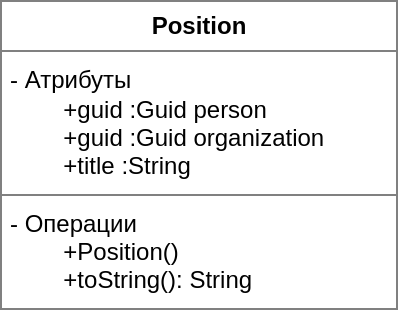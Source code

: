 <mxfile version="15.5.4" type="embed"><diagram name="Страница — 1" id="tbOIxJSjf98ErPQlKuzX"><mxGraphModel dx="899" dy="549" grid="1" gridSize="10" guides="1" tooltips="1" connect="1" arrows="1" fold="1" page="1" pageScale="1" pageWidth="850" pageHeight="1100" math="0" shadow="0"><root><mxCell id="0"/><mxCell id="1" parent="0"/><mxCell id="9" value="&lt;table border=&quot;1&quot; width=&quot;100%&quot; height=&quot;100%&quot; cellpadding=&quot;4&quot; style=&quot;width:100%;height:100%;border-collapse:collapse;&quot;&gt;&lt;tbody&gt;&lt;tr&gt;&lt;th align=&quot;center&quot;&gt;&lt;b&gt;Position&lt;/b&gt;&lt;/th&gt;&lt;/tr&gt;&lt;tr align=&quot;left&quot;&gt;&lt;td&gt;- Атрибуты&lt;br&gt;&lt;span style=&quot;white-space: pre;&quot;&gt;&#9;&lt;/span&gt;+guid :Guid person&lt;br&gt;&lt;span style=&quot;white-space: pre;&quot;&gt;&#9;&lt;/span&gt;+guid :Guid organization&lt;br&gt;&lt;div class=&quot;Box-sc-g0xbh4-0 code-navigation-cursor&quot; data-testid=&quot;navigation-cursor&quot; style=&quot;top: 180px; left: 553px;&quot; aria-hidden=&quot;true&quot;&gt; &lt;/div&gt;&lt;span style=&quot;white-space: pre;&quot;&gt;&#9;&lt;/span&gt;+title :String&lt;span style=&quot;white-space: pre;&quot;&gt;&#9;&lt;/span&gt;&lt;/td&gt;&lt;/tr&gt;&lt;tr&gt;&lt;td&gt;- Операции&lt;br&gt;&lt;div align=&quot;left&quot;&gt;&lt;span style=&quot;white-space: pre;&quot;&gt;&#9;&lt;/span&gt;+Position()&lt;br&gt;&lt;span style=&quot;white-space: pre;&quot;&gt;&#9;&lt;/span&gt;+toString(): String&lt;br&gt;&lt;/div&gt;&lt;/td&gt;&lt;/tr&gt;&lt;/tbody&gt;&lt;/table&gt;" style="text;html=1;whiteSpace=wrap;strokeColor=none;fillColor=none;overflow=fill;strokeWidth=1;" parent="1" vertex="1"><mxGeometry x="20" y="30" width="198.59" height="155.07" as="geometry"/></mxCell></root></mxGraphModel></diagram></mxfile>
